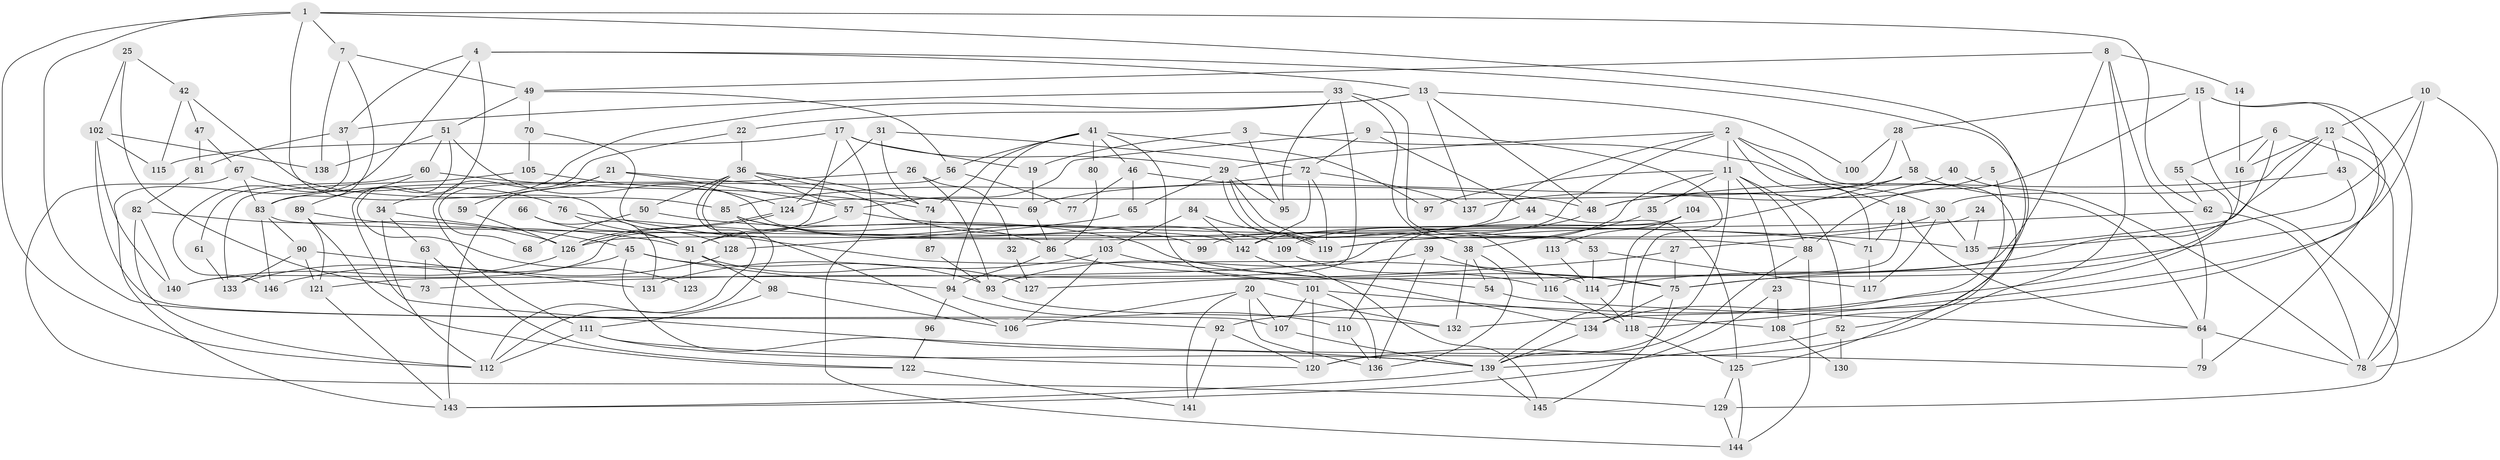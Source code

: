 // coarse degree distribution, {7: 0.1134020618556701, 6: 0.14432989690721648, 4: 0.17525773195876287, 5: 0.16494845360824742, 9: 0.041237113402061855, 8: 0.05154639175257732, 2: 0.1134020618556701, 3: 0.17525773195876287, 10: 0.020618556701030927}
// Generated by graph-tools (version 1.1) at 2025/52/02/27/25 19:52:04]
// undirected, 146 vertices, 292 edges
graph export_dot {
graph [start="1"]
  node [color=gray90,style=filled];
  1;
  2;
  3;
  4;
  5;
  6;
  7;
  8;
  9;
  10;
  11;
  12;
  13;
  14;
  15;
  16;
  17;
  18;
  19;
  20;
  21;
  22;
  23;
  24;
  25;
  26;
  27;
  28;
  29;
  30;
  31;
  32;
  33;
  34;
  35;
  36;
  37;
  38;
  39;
  40;
  41;
  42;
  43;
  44;
  45;
  46;
  47;
  48;
  49;
  50;
  51;
  52;
  53;
  54;
  55;
  56;
  57;
  58;
  59;
  60;
  61;
  62;
  63;
  64;
  65;
  66;
  67;
  68;
  69;
  70;
  71;
  72;
  73;
  74;
  75;
  76;
  77;
  78;
  79;
  80;
  81;
  82;
  83;
  84;
  85;
  86;
  87;
  88;
  89;
  90;
  91;
  92;
  93;
  94;
  95;
  96;
  97;
  98;
  99;
  100;
  101;
  102;
  103;
  104;
  105;
  106;
  107;
  108;
  109;
  110;
  111;
  112;
  113;
  114;
  115;
  116;
  117;
  118;
  119;
  120;
  121;
  122;
  123;
  124;
  125;
  126;
  127;
  128;
  129;
  130;
  131;
  132;
  133;
  134;
  135;
  136;
  137;
  138;
  139;
  140;
  141;
  142;
  143;
  144;
  145;
  146;
  1 -- 128;
  1 -- 108;
  1 -- 7;
  1 -- 62;
  1 -- 92;
  1 -- 112;
  2 -- 71;
  2 -- 126;
  2 -- 11;
  2 -- 18;
  2 -- 29;
  2 -- 99;
  2 -- 125;
  3 -- 95;
  3 -- 30;
  3 -- 19;
  4 -- 52;
  4 -- 13;
  4 -- 37;
  4 -- 123;
  4 -- 146;
  5 -- 48;
  5 -- 134;
  6 -- 55;
  6 -- 78;
  6 -- 16;
  6 -- 114;
  7 -- 138;
  7 -- 49;
  7 -- 83;
  8 -- 120;
  8 -- 64;
  8 -- 14;
  8 -- 49;
  8 -- 127;
  9 -- 44;
  9 -- 72;
  9 -- 57;
  9 -- 118;
  10 -- 135;
  10 -- 78;
  10 -- 12;
  10 -- 132;
  11 -- 88;
  11 -- 23;
  11 -- 35;
  11 -- 52;
  11 -- 97;
  11 -- 120;
  11 -- 121;
  12 -- 30;
  12 -- 16;
  12 -- 43;
  12 -- 79;
  12 -- 135;
  13 -- 22;
  13 -- 34;
  13 -- 48;
  13 -- 100;
  13 -- 137;
  14 -- 16;
  15 -- 129;
  15 -- 88;
  15 -- 28;
  15 -- 78;
  15 -- 118;
  16 -- 75;
  17 -- 115;
  17 -- 29;
  17 -- 19;
  17 -- 140;
  17 -- 144;
  18 -- 64;
  18 -- 71;
  18 -- 116;
  19 -- 69;
  20 -- 106;
  20 -- 132;
  20 -- 107;
  20 -- 136;
  20 -- 141;
  21 -- 57;
  21 -- 69;
  21 -- 59;
  21 -- 68;
  22 -- 111;
  22 -- 36;
  23 -- 143;
  23 -- 108;
  24 -- 135;
  24 -- 27;
  25 -- 102;
  25 -- 42;
  25 -- 73;
  26 -- 93;
  26 -- 83;
  26 -- 32;
  27 -- 73;
  27 -- 75;
  28 -- 58;
  28 -- 100;
  28 -- 124;
  29 -- 119;
  29 -- 119;
  29 -- 38;
  29 -- 65;
  29 -- 95;
  30 -- 135;
  30 -- 119;
  30 -- 117;
  31 -- 74;
  31 -- 124;
  31 -- 72;
  32 -- 127;
  33 -- 116;
  33 -- 53;
  33 -- 37;
  33 -- 93;
  33 -- 95;
  34 -- 112;
  34 -- 45;
  34 -- 63;
  35 -- 38;
  36 -- 74;
  36 -- 109;
  36 -- 50;
  36 -- 57;
  36 -- 106;
  36 -- 112;
  37 -- 81;
  37 -- 143;
  38 -- 136;
  38 -- 54;
  38 -- 132;
  39 -- 75;
  39 -- 93;
  39 -- 136;
  40 -- 137;
  40 -- 78;
  41 -- 94;
  41 -- 56;
  41 -- 46;
  41 -- 54;
  41 -- 74;
  41 -- 80;
  41 -- 97;
  42 -- 85;
  42 -- 47;
  42 -- 115;
  43 -- 75;
  43 -- 48;
  44 -- 125;
  44 -- 91;
  45 -- 133;
  45 -- 93;
  45 -- 94;
  45 -- 139;
  46 -- 48;
  46 -- 65;
  46 -- 77;
  47 -- 81;
  47 -- 67;
  48 -- 109;
  49 -- 51;
  49 -- 56;
  49 -- 70;
  50 -- 75;
  50 -- 68;
  51 -- 142;
  51 -- 60;
  51 -- 79;
  51 -- 138;
  52 -- 139;
  52 -- 130;
  53 -- 117;
  53 -- 114;
  54 -- 64;
  55 -- 92;
  55 -- 62;
  56 -- 143;
  56 -- 77;
  57 -- 71;
  57 -- 91;
  58 -- 69;
  58 -- 64;
  58 -- 142;
  59 -- 126;
  60 -- 89;
  60 -- 61;
  60 -- 74;
  61 -- 133;
  62 -- 78;
  62 -- 119;
  63 -- 122;
  63 -- 73;
  64 -- 79;
  64 -- 78;
  65 -- 128;
  66 -- 91;
  66 -- 131;
  67 -- 83;
  67 -- 129;
  67 -- 76;
  69 -- 86;
  70 -- 114;
  70 -- 105;
  71 -- 117;
  72 -- 119;
  72 -- 85;
  72 -- 137;
  72 -- 142;
  74 -- 87;
  75 -- 145;
  75 -- 134;
  76 -- 91;
  76 -- 135;
  80 -- 86;
  81 -- 82;
  82 -- 112;
  82 -- 126;
  82 -- 140;
  83 -- 88;
  83 -- 90;
  83 -- 146;
  84 -- 119;
  84 -- 142;
  84 -- 103;
  85 -- 112;
  85 -- 86;
  85 -- 99;
  86 -- 101;
  86 -- 94;
  87 -- 93;
  88 -- 144;
  88 -- 139;
  89 -- 91;
  89 -- 121;
  89 -- 122;
  90 -- 121;
  90 -- 131;
  90 -- 133;
  91 -- 98;
  91 -- 123;
  91 -- 127;
  92 -- 120;
  92 -- 141;
  93 -- 132;
  94 -- 96;
  94 -- 110;
  96 -- 122;
  98 -- 106;
  98 -- 111;
  101 -- 107;
  101 -- 136;
  101 -- 108;
  101 -- 120;
  102 -- 140;
  102 -- 107;
  102 -- 115;
  102 -- 138;
  103 -- 134;
  103 -- 106;
  103 -- 131;
  104 -- 110;
  104 -- 139;
  104 -- 113;
  105 -- 124;
  105 -- 133;
  107 -- 139;
  108 -- 130;
  109 -- 116;
  110 -- 136;
  111 -- 112;
  111 -- 120;
  111 -- 139;
  113 -- 114;
  114 -- 118;
  116 -- 118;
  118 -- 125;
  121 -- 143;
  122 -- 141;
  124 -- 126;
  124 -- 126;
  125 -- 129;
  125 -- 144;
  126 -- 140;
  128 -- 146;
  129 -- 144;
  134 -- 139;
  139 -- 143;
  139 -- 145;
  142 -- 145;
}
